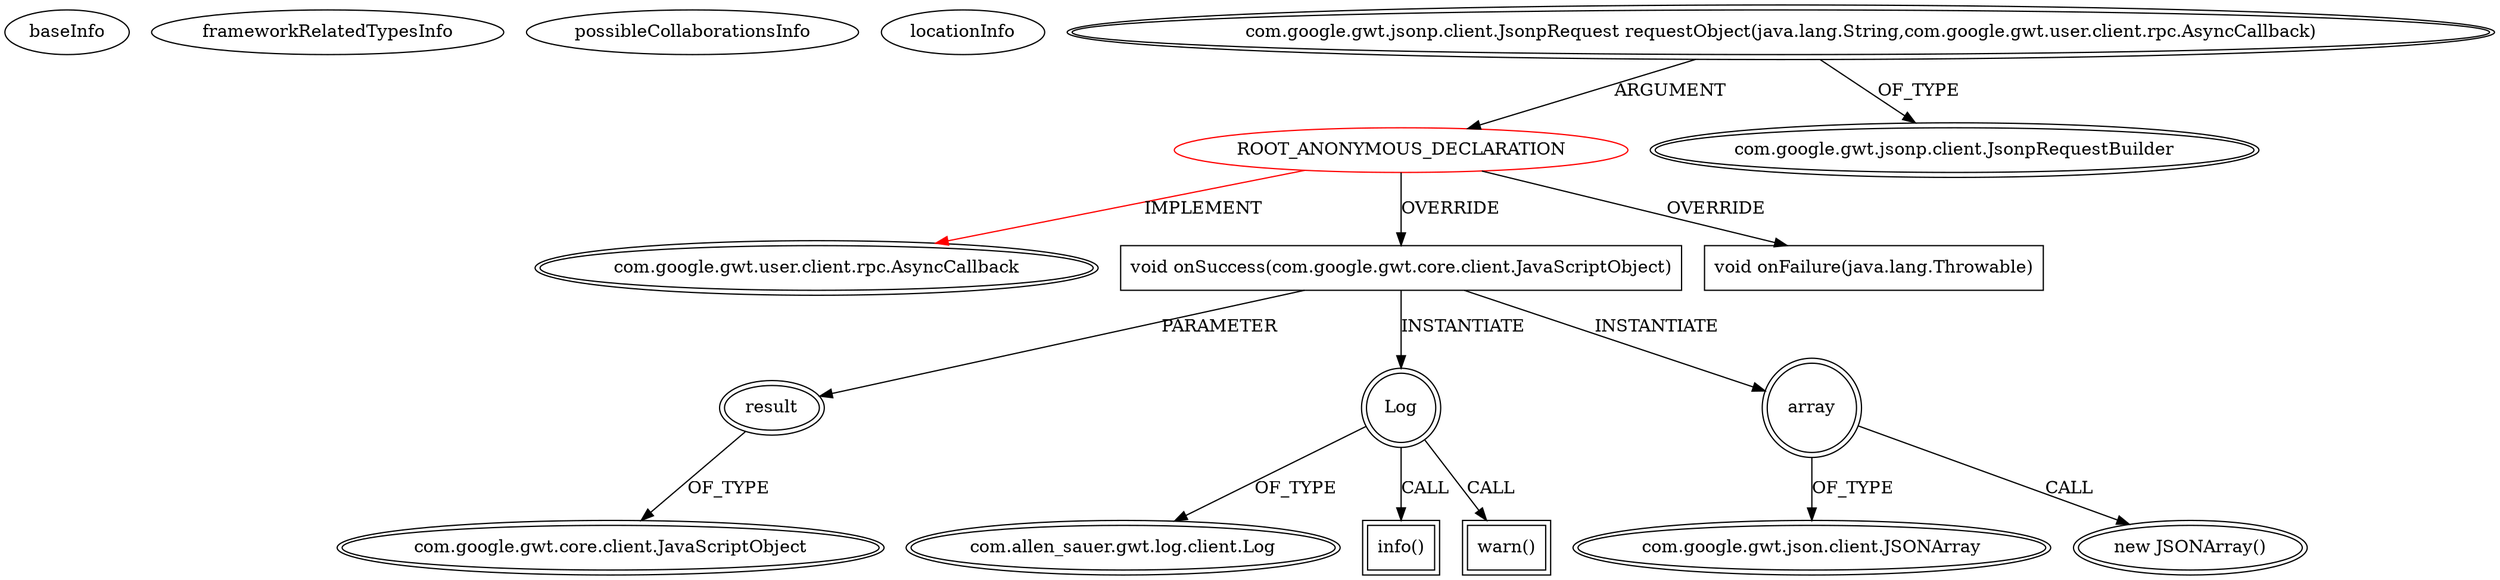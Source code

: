 digraph {
baseInfo[graphId=1173,category="extension_graph",isAnonymous=true,possibleRelation=false]
frameworkRelatedTypesInfo[0="com.google.gwt.user.client.rpc.AsyncCallback"]
possibleCollaborationsInfo[]
locationInfo[projectName="daonb-obudget",filePath="/daonb-obudget/obudget-master/src/client/src/org/obudget/client/BudgetAPICaller.java",contextSignature="void go(client.src.org.obudget.client.BudgetAPICallback)",graphId="1173"]
0[label="ROOT_ANONYMOUS_DECLARATION",vertexType="ROOT_ANONYMOUS_DECLARATION",isFrameworkType=false,color=red]
1[label="com.google.gwt.user.client.rpc.AsyncCallback",vertexType="FRAMEWORK_INTERFACE_TYPE",isFrameworkType=true,peripheries=2]
2[label="com.google.gwt.jsonp.client.JsonpRequest requestObject(java.lang.String,com.google.gwt.user.client.rpc.AsyncCallback)",vertexType="OUTSIDE_CALL",isFrameworkType=true,peripheries=2]
3[label="com.google.gwt.jsonp.client.JsonpRequestBuilder",vertexType="FRAMEWORK_CLASS_TYPE",isFrameworkType=true,peripheries=2]
4[label="void onSuccess(com.google.gwt.core.client.JavaScriptObject)",vertexType="OVERRIDING_METHOD_DECLARATION",isFrameworkType=false,shape=box]
5[label="result",vertexType="PARAMETER_DECLARATION",isFrameworkType=true,peripheries=2]
6[label="com.google.gwt.core.client.JavaScriptObject",vertexType="FRAMEWORK_CLASS_TYPE",isFrameworkType=true,peripheries=2]
7[label="Log",vertexType="VARIABLE_EXPRESION",isFrameworkType=true,peripheries=2,shape=circle]
9[label="com.allen_sauer.gwt.log.client.Log",vertexType="FRAMEWORK_CLASS_TYPE",isFrameworkType=true,peripheries=2]
8[label="info()",vertexType="INSIDE_CALL",isFrameworkType=true,peripheries=2,shape=box]
11[label="array",vertexType="VARIABLE_EXPRESION",isFrameworkType=true,peripheries=2,shape=circle]
12[label="com.google.gwt.json.client.JSONArray",vertexType="FRAMEWORK_CLASS_TYPE",isFrameworkType=true,peripheries=2]
10[label="new JSONArray()",vertexType="CONSTRUCTOR_CALL",isFrameworkType=true,peripheries=2]
14[label="warn()",vertexType="INSIDE_CALL",isFrameworkType=true,peripheries=2,shape=box]
15[label="void onFailure(java.lang.Throwable)",vertexType="OVERRIDING_METHOD_DECLARATION",isFrameworkType=false,shape=box]
0->1[label="IMPLEMENT",color=red]
2->0[label="ARGUMENT"]
2->3[label="OF_TYPE"]
0->4[label="OVERRIDE"]
5->6[label="OF_TYPE"]
4->5[label="PARAMETER"]
4->7[label="INSTANTIATE"]
7->9[label="OF_TYPE"]
7->8[label="CALL"]
4->11[label="INSTANTIATE"]
11->12[label="OF_TYPE"]
11->10[label="CALL"]
7->14[label="CALL"]
0->15[label="OVERRIDE"]
}
